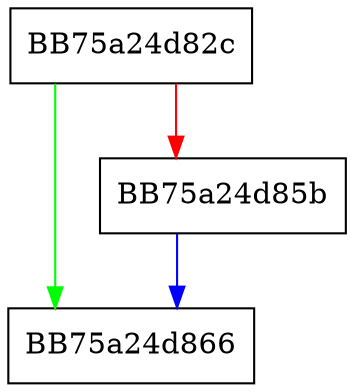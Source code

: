 digraph ReadStrict {
  node [shape="box"];
  graph [splines=ortho];
  BB75a24d82c -> BB75a24d866 [color="green"];
  BB75a24d82c -> BB75a24d85b [color="red"];
  BB75a24d85b -> BB75a24d866 [color="blue"];
}
